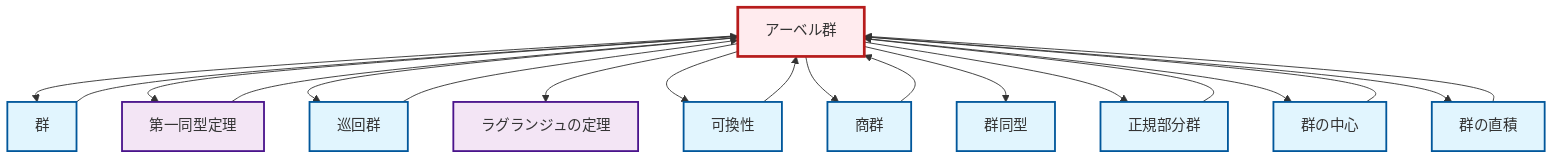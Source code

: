 graph TD
    classDef definition fill:#e1f5fe,stroke:#01579b,stroke-width:2px
    classDef theorem fill:#f3e5f5,stroke:#4a148c,stroke-width:2px
    classDef axiom fill:#fff3e0,stroke:#e65100,stroke-width:2px
    classDef example fill:#e8f5e9,stroke:#1b5e20,stroke-width:2px
    classDef current fill:#ffebee,stroke:#b71c1c,stroke-width:3px
    def-abelian-group["アーベル群"]:::definition
    def-group["群"]:::definition
    def-direct-product["群の直積"]:::definition
    def-normal-subgroup["正規部分群"]:::definition
    def-quotient-group["商群"]:::definition
    thm-first-isomorphism["第一同型定理"]:::theorem
    def-isomorphism["群同型"]:::definition
    def-cyclic-group["巡回群"]:::definition
    def-center-of-group["群の中心"]:::definition
    def-commutativity["可換性"]:::definition
    thm-lagrange["ラグランジュの定理"]:::theorem
    def-direct-product --> def-abelian-group
    def-abelian-group --> def-group
    def-cyclic-group --> def-abelian-group
    def-group --> def-abelian-group
    def-abelian-group --> thm-first-isomorphism
    def-abelian-group --> def-cyclic-group
    def-abelian-group --> thm-lagrange
    def-quotient-group --> def-abelian-group
    def-commutativity --> def-abelian-group
    def-abelian-group --> def-commutativity
    def-abelian-group --> def-quotient-group
    def-abelian-group --> def-isomorphism
    def-abelian-group --> def-normal-subgroup
    def-normal-subgroup --> def-abelian-group
    def-center-of-group --> def-abelian-group
    def-abelian-group --> def-center-of-group
    def-abelian-group --> def-direct-product
    thm-first-isomorphism --> def-abelian-group
    class def-abelian-group current